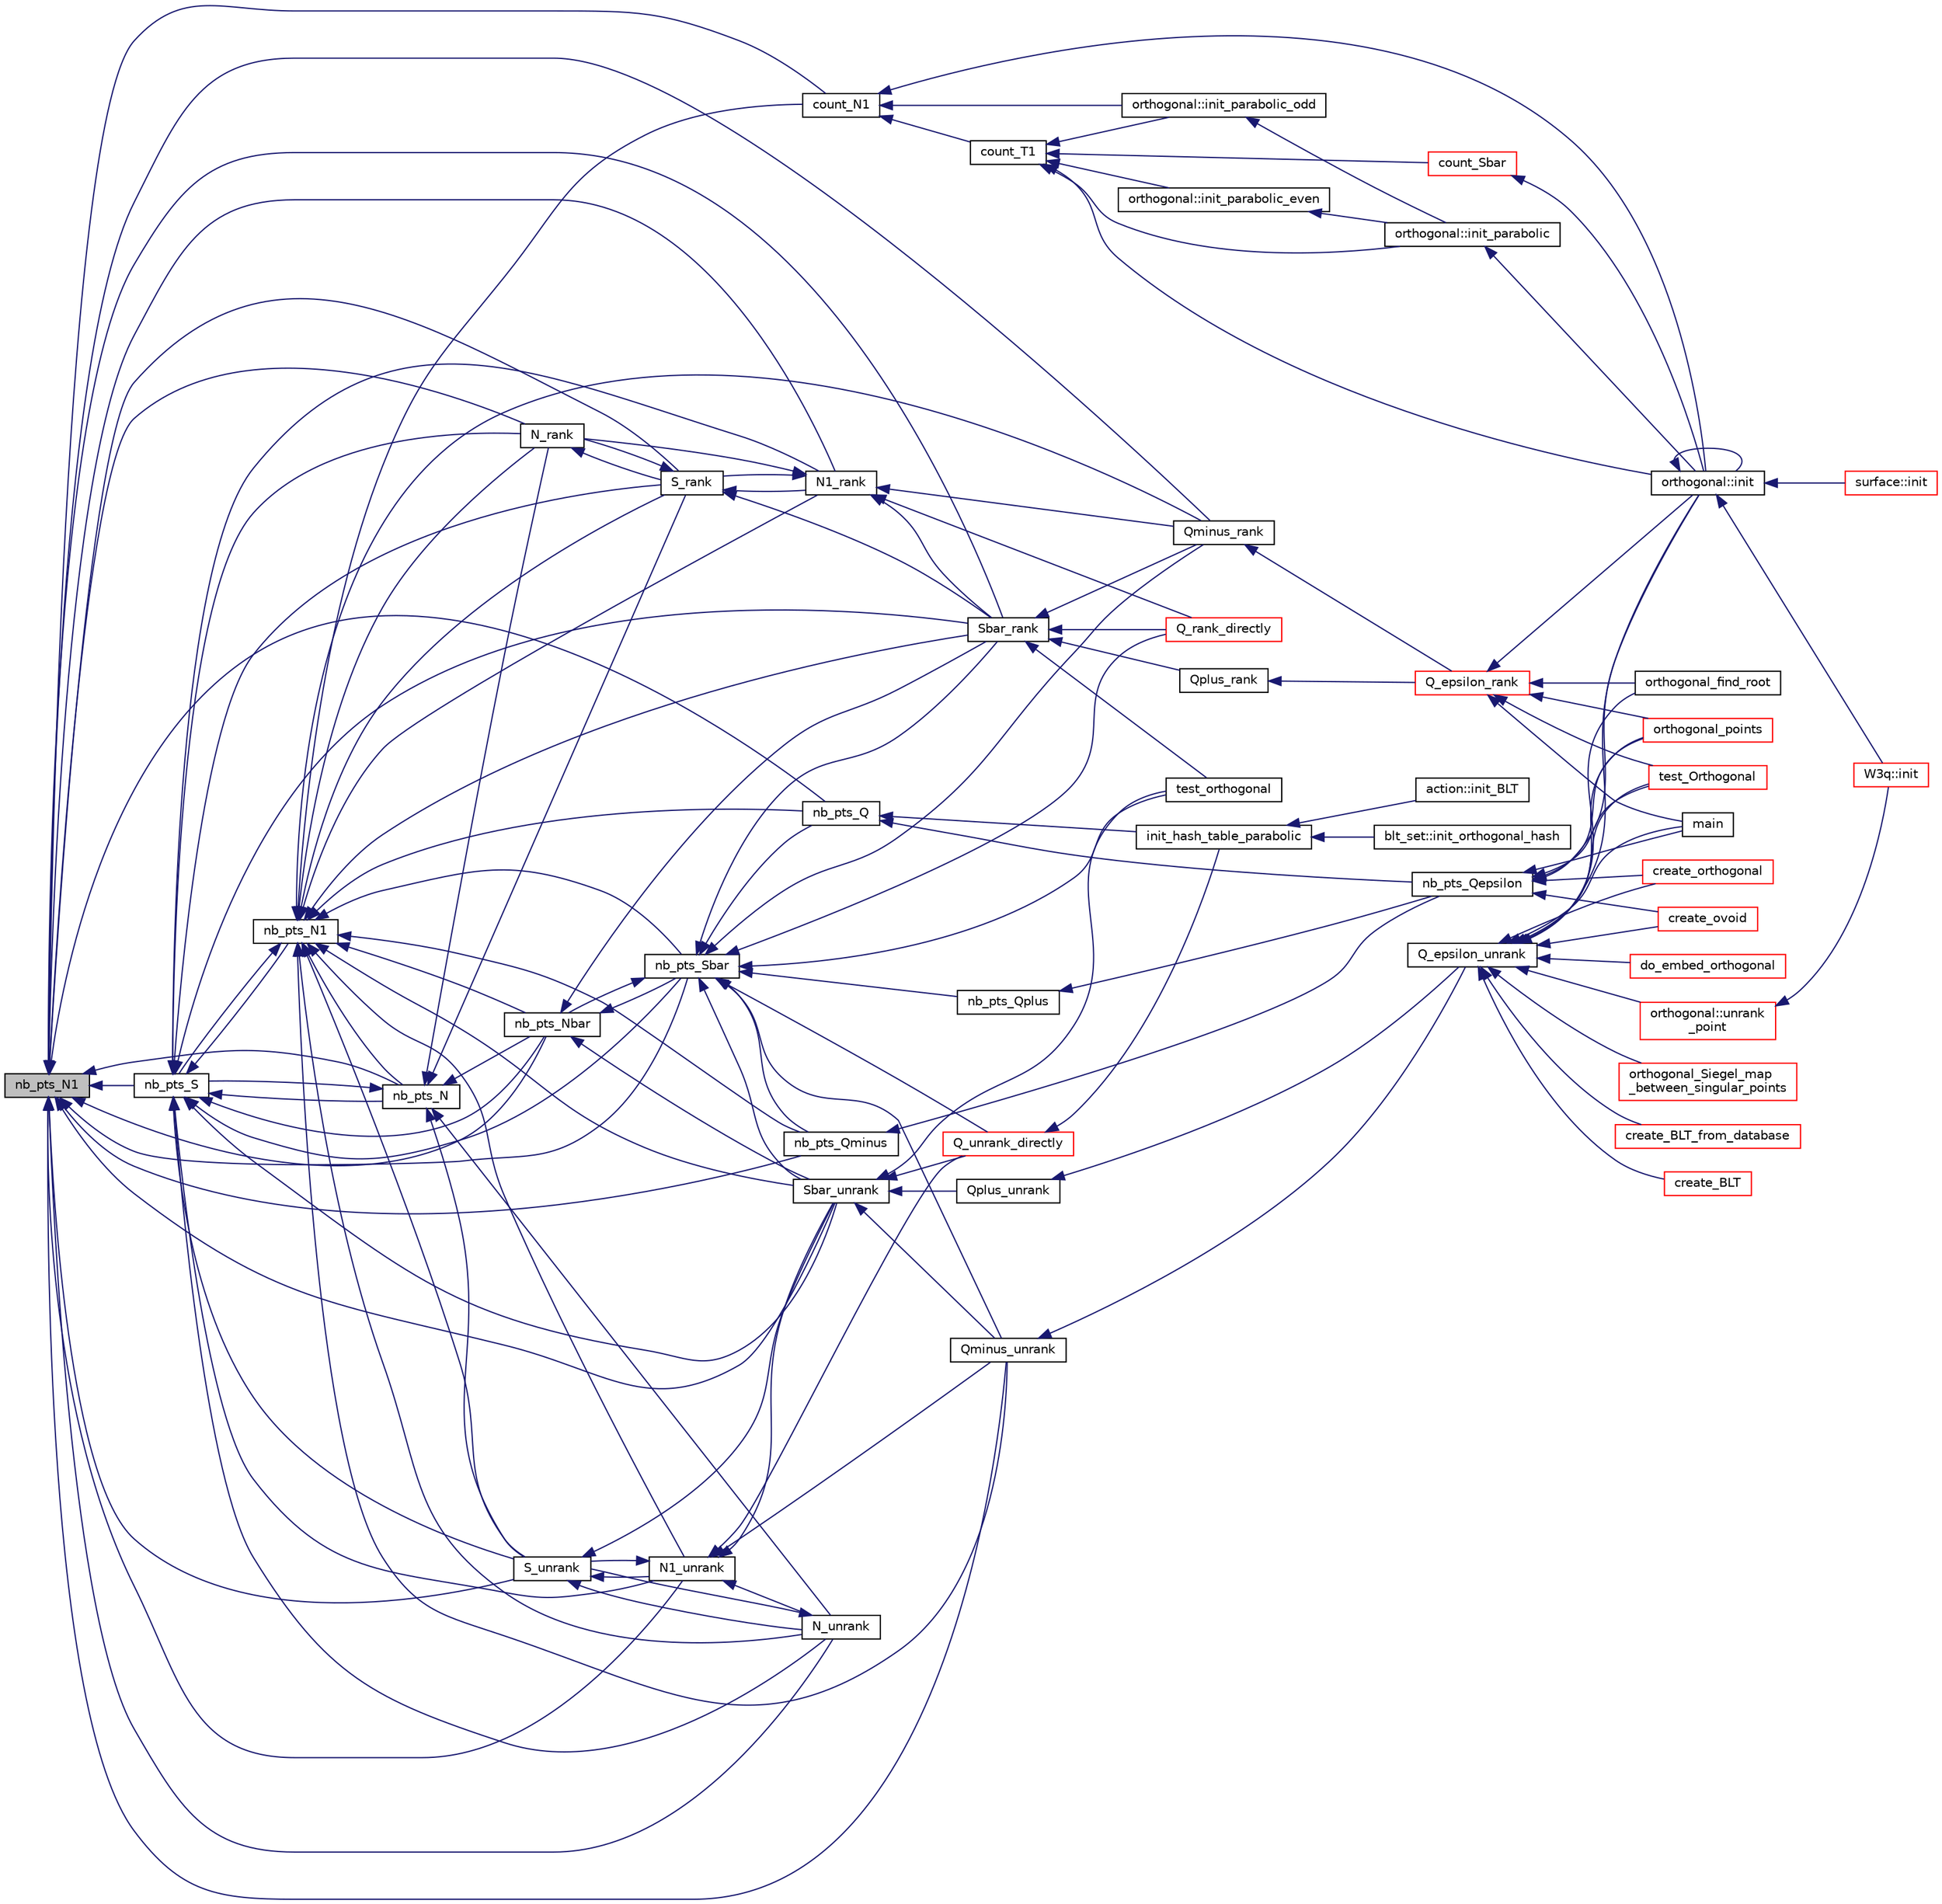 digraph "nb_pts_N1"
{
  edge [fontname="Helvetica",fontsize="10",labelfontname="Helvetica",labelfontsize="10"];
  node [fontname="Helvetica",fontsize="10",shape=record];
  rankdir="LR";
  Node8848 [label="nb_pts_N1",height=0.2,width=0.4,color="black", fillcolor="grey75", style="filled", fontcolor="black"];
  Node8848 -> Node8849 [dir="back",color="midnightblue",fontsize="10",style="solid",fontname="Helvetica"];
  Node8849 [label="count_N1",height=0.2,width=0.4,color="black", fillcolor="white", style="filled",URL="$db/da0/lib_2foundations_2geometry_2orthogonal__points_8_c.html#a879b579a4ddaffbc75b230e81e33dcf4"];
  Node8849 -> Node8850 [dir="back",color="midnightblue",fontsize="10",style="solid",fontname="Helvetica"];
  Node8850 [label="orthogonal::init",height=0.2,width=0.4,color="black", fillcolor="white", style="filled",URL="$d7/daa/classorthogonal.html#a8bd53ba30f34ac50889503f0f3ef6deb"];
  Node8850 -> Node8850 [dir="back",color="midnightblue",fontsize="10",style="solid",fontname="Helvetica"];
  Node8850 -> Node8851 [dir="back",color="midnightblue",fontsize="10",style="solid",fontname="Helvetica"];
  Node8851 [label="surface::init",height=0.2,width=0.4,color="red", fillcolor="white", style="filled",URL="$d5/d88/classsurface.html#a90570b0ca6ab02988159f2c40cb27308"];
  Node8850 -> Node8857 [dir="back",color="midnightblue",fontsize="10",style="solid",fontname="Helvetica"];
  Node8857 [label="W3q::init",height=0.2,width=0.4,color="red", fillcolor="white", style="filled",URL="$de/d2c/class_w3q.html#a215fe070895a4915537fcb1bfba4f777"];
  Node8849 -> Node8859 [dir="back",color="midnightblue",fontsize="10",style="solid",fontname="Helvetica"];
  Node8859 [label="orthogonal::init_parabolic_odd",height=0.2,width=0.4,color="black", fillcolor="white", style="filled",URL="$d7/daa/classorthogonal.html#adeb14ce7821acee632e1a1ca3975a201"];
  Node8859 -> Node8860 [dir="back",color="midnightblue",fontsize="10",style="solid",fontname="Helvetica"];
  Node8860 [label="orthogonal::init_parabolic",height=0.2,width=0.4,color="black", fillcolor="white", style="filled",URL="$d7/daa/classorthogonal.html#aef84a93f2f8973a3b5fc2d7d48b1d5ed"];
  Node8860 -> Node8850 [dir="back",color="midnightblue",fontsize="10",style="solid",fontname="Helvetica"];
  Node8849 -> Node8861 [dir="back",color="midnightblue",fontsize="10",style="solid",fontname="Helvetica"];
  Node8861 [label="count_T1",height=0.2,width=0.4,color="black", fillcolor="white", style="filled",URL="$db/da0/lib_2foundations_2geometry_2orthogonal__points_8_c.html#af42a0ed4f726c58cdeb601b55bddf0ce"];
  Node8861 -> Node8850 [dir="back",color="midnightblue",fontsize="10",style="solid",fontname="Helvetica"];
  Node8861 -> Node8860 [dir="back",color="midnightblue",fontsize="10",style="solid",fontname="Helvetica"];
  Node8861 -> Node8862 [dir="back",color="midnightblue",fontsize="10",style="solid",fontname="Helvetica"];
  Node8862 [label="orthogonal::init_parabolic_even",height=0.2,width=0.4,color="black", fillcolor="white", style="filled",URL="$d7/daa/classorthogonal.html#a495354fe027c383b4dd9ee3906dcde92"];
  Node8862 -> Node8860 [dir="back",color="midnightblue",fontsize="10",style="solid",fontname="Helvetica"];
  Node8861 -> Node8859 [dir="back",color="midnightblue",fontsize="10",style="solid",fontname="Helvetica"];
  Node8861 -> Node8863 [dir="back",color="midnightblue",fontsize="10",style="solid",fontname="Helvetica"];
  Node8863 [label="count_Sbar",height=0.2,width=0.4,color="red", fillcolor="white", style="filled",URL="$db/da0/lib_2foundations_2geometry_2orthogonal__points_8_c.html#a6b49fc2deeb261dc894f2fbe34a05e79"];
  Node8863 -> Node8850 [dir="back",color="midnightblue",fontsize="10",style="solid",fontname="Helvetica"];
  Node8848 -> Node8865 [dir="back",color="midnightblue",fontsize="10",style="solid",fontname="Helvetica"];
  Node8865 [label="nb_pts_Q",height=0.2,width=0.4,color="black", fillcolor="white", style="filled",URL="$db/da0/lib_2foundations_2geometry_2orthogonal__points_8_c.html#a625e7781bbd5d9989694bcf83e0ac558"];
  Node8865 -> Node8866 [dir="back",color="midnightblue",fontsize="10",style="solid",fontname="Helvetica"];
  Node8866 [label="nb_pts_Qepsilon",height=0.2,width=0.4,color="black", fillcolor="white", style="filled",URL="$db/da0/lib_2foundations_2geometry_2orthogonal__points_8_c.html#acbf91472684f545d7c79eecc893cc250"];
  Node8866 -> Node8867 [dir="back",color="midnightblue",fontsize="10",style="solid",fontname="Helvetica"];
  Node8867 [label="main",height=0.2,width=0.4,color="black", fillcolor="white", style="filled",URL="$d1/d15/apps_2combinatorics_2orthogonal_8_c.html#a3c04138a5bfe5d72780bb7e82a18e627"];
  Node8866 -> Node8850 [dir="back",color="midnightblue",fontsize="10",style="solid",fontname="Helvetica"];
  Node8866 -> Node8868 [dir="back",color="midnightblue",fontsize="10",style="solid",fontname="Helvetica"];
  Node8868 [label="create_ovoid",height=0.2,width=0.4,color="red", fillcolor="white", style="filled",URL="$d9/dbf/projective__space_2ovoid_8_c.html#a812088e2c64cb8a0834e9eacae4b92a6"];
  Node8866 -> Node8870 [dir="back",color="midnightblue",fontsize="10",style="solid",fontname="Helvetica"];
  Node8870 [label="test_Orthogonal",height=0.2,width=0.4,color="red", fillcolor="white", style="filled",URL="$db/da0/lib_2foundations_2geometry_2orthogonal__points_8_c.html#a071f90f8a33649e2d4a8f5c9a401a4f4"];
  Node8866 -> Node8872 [dir="back",color="midnightblue",fontsize="10",style="solid",fontname="Helvetica"];
  Node8872 [label="orthogonal_points",height=0.2,width=0.4,color="red", fillcolor="white", style="filled",URL="$d7/d83/points_8_c.html#a2a86a595e599aecd619f0046595252e4"];
  Node8866 -> Node8874 [dir="back",color="midnightblue",fontsize="10",style="solid",fontname="Helvetica"];
  Node8874 [label="create_orthogonal",height=0.2,width=0.4,color="red", fillcolor="white", style="filled",URL="$d4/d67/geometry_8h.html#af56e0787251ddb889edb236e423aff02"];
  Node8865 -> Node8876 [dir="back",color="midnightblue",fontsize="10",style="solid",fontname="Helvetica"];
  Node8876 [label="init_hash_table_parabolic",height=0.2,width=0.4,color="black", fillcolor="white", style="filled",URL="$db/da0/lib_2foundations_2geometry_2orthogonal__points_8_c.html#ac0501667678e59124c88842414489011"];
  Node8876 -> Node8877 [dir="back",color="midnightblue",fontsize="10",style="solid",fontname="Helvetica"];
  Node8877 [label="blt_set::init_orthogonal_hash",height=0.2,width=0.4,color="black", fillcolor="white", style="filled",URL="$d1/d3d/classblt__set.html#ad8a73370e16f2adf30172c3159ca8a74"];
  Node8876 -> Node8878 [dir="back",color="midnightblue",fontsize="10",style="solid",fontname="Helvetica"];
  Node8878 [label="action::init_BLT",height=0.2,width=0.4,color="black", fillcolor="white", style="filled",URL="$d2/d86/classaction.html#a0d33ca0ebe7467b984c3058520e02a0c"];
  Node8848 -> Node8879 [dir="back",color="midnightblue",fontsize="10",style="solid",fontname="Helvetica"];
  Node8879 [label="nb_pts_Qminus",height=0.2,width=0.4,color="black", fillcolor="white", style="filled",URL="$db/da0/lib_2foundations_2geometry_2orthogonal__points_8_c.html#afb08f069d48d59325fdeeb235003ac75"];
  Node8879 -> Node8866 [dir="back",color="midnightblue",fontsize="10",style="solid",fontname="Helvetica"];
  Node8848 -> Node8880 [dir="back",color="midnightblue",fontsize="10",style="solid",fontname="Helvetica"];
  Node8880 [label="Qminus_unrank",height=0.2,width=0.4,color="black", fillcolor="white", style="filled",URL="$db/da0/lib_2foundations_2geometry_2orthogonal__points_8_c.html#ac2dd18f435ab479095b836a483c12c7d"];
  Node8880 -> Node8881 [dir="back",color="midnightblue",fontsize="10",style="solid",fontname="Helvetica"];
  Node8881 [label="Q_epsilon_unrank",height=0.2,width=0.4,color="black", fillcolor="white", style="filled",URL="$db/da0/lib_2foundations_2geometry_2orthogonal__points_8_c.html#af162c4d30d4a6528299e37551c353e7b"];
  Node8881 -> Node8867 [dir="back",color="midnightblue",fontsize="10",style="solid",fontname="Helvetica"];
  Node8881 -> Node8882 [dir="back",color="midnightblue",fontsize="10",style="solid",fontname="Helvetica"];
  Node8882 [label="orthogonal::unrank\l_point",height=0.2,width=0.4,color="red", fillcolor="white", style="filled",URL="$d7/daa/classorthogonal.html#ab655117100f7c66c19817b84ac5ac0a0"];
  Node8882 -> Node8857 [dir="back",color="midnightblue",fontsize="10",style="solid",fontname="Helvetica"];
  Node8881 -> Node8850 [dir="back",color="midnightblue",fontsize="10",style="solid",fontname="Helvetica"];
  Node8881 -> Node8868 [dir="back",color="midnightblue",fontsize="10",style="solid",fontname="Helvetica"];
  Node8881 -> Node8870 [dir="back",color="midnightblue",fontsize="10",style="solid",fontname="Helvetica"];
  Node8881 -> Node9310 [dir="back",color="midnightblue",fontsize="10",style="solid",fontname="Helvetica"];
  Node9310 [label="orthogonal_Siegel_map\l_between_singular_points",height=0.2,width=0.4,color="red", fillcolor="white", style="filled",URL="$db/da0/lib_2foundations_2geometry_2orthogonal__points_8_c.html#a2c6c42534b7915aacd84bb9725488fa9"];
  Node8881 -> Node9312 [dir="back",color="midnightblue",fontsize="10",style="solid",fontname="Helvetica"];
  Node9312 [label="orthogonal_find_root",height=0.2,width=0.4,color="black", fillcolor="white", style="filled",URL="$db/da0/lib_2foundations_2geometry_2orthogonal__points_8_c.html#a6c7b16f839dc3e1ee95f61a37139c8a0"];
  Node8881 -> Node8872 [dir="back",color="midnightblue",fontsize="10",style="solid",fontname="Helvetica"];
  Node8881 -> Node9313 [dir="back",color="midnightblue",fontsize="10",style="solid",fontname="Helvetica"];
  Node9313 [label="create_BLT_from_database",height=0.2,width=0.4,color="red", fillcolor="white", style="filled",URL="$d4/d67/geometry_8h.html#a15bdf4e24e26757ef7b2e16f06afd1e6"];
  Node8881 -> Node9314 [dir="back",color="midnightblue",fontsize="10",style="solid",fontname="Helvetica"];
  Node9314 [label="create_BLT",height=0.2,width=0.4,color="red", fillcolor="white", style="filled",URL="$d4/d67/geometry_8h.html#a5a6f4081a90668e2e95f8e4886d241d9"];
  Node8881 -> Node8874 [dir="back",color="midnightblue",fontsize="10",style="solid",fontname="Helvetica"];
  Node8881 -> Node9315 [dir="back",color="midnightblue",fontsize="10",style="solid",fontname="Helvetica"];
  Node9315 [label="do_embed_orthogonal",height=0.2,width=0.4,color="red", fillcolor="white", style="filled",URL="$d4/d67/geometry_8h.html#a7b472fe7f4332da48b2e47e2370cf338"];
  Node8848 -> Node9317 [dir="back",color="midnightblue",fontsize="10",style="solid",fontname="Helvetica"];
  Node9317 [label="Qminus_rank",height=0.2,width=0.4,color="black", fillcolor="white", style="filled",URL="$db/da0/lib_2foundations_2geometry_2orthogonal__points_8_c.html#aec3e3dad3c2c12fa081edab0af2cb91a"];
  Node9317 -> Node9318 [dir="back",color="midnightblue",fontsize="10",style="solid",fontname="Helvetica"];
  Node9318 [label="Q_epsilon_rank",height=0.2,width=0.4,color="red", fillcolor="white", style="filled",URL="$db/da0/lib_2foundations_2geometry_2orthogonal__points_8_c.html#a0949e1151174e2988aa697cb31942e97"];
  Node9318 -> Node8867 [dir="back",color="midnightblue",fontsize="10",style="solid",fontname="Helvetica"];
  Node9318 -> Node8850 [dir="back",color="midnightblue",fontsize="10",style="solid",fontname="Helvetica"];
  Node9318 -> Node8870 [dir="back",color="midnightblue",fontsize="10",style="solid",fontname="Helvetica"];
  Node9318 -> Node9312 [dir="back",color="midnightblue",fontsize="10",style="solid",fontname="Helvetica"];
  Node9318 -> Node8872 [dir="back",color="midnightblue",fontsize="10",style="solid",fontname="Helvetica"];
  Node8848 -> Node9325 [dir="back",color="midnightblue",fontsize="10",style="solid",fontname="Helvetica"];
  Node9325 [label="nb_pts_S",height=0.2,width=0.4,color="black", fillcolor="white", style="filled",URL="$db/da0/lib_2foundations_2geometry_2orthogonal__points_8_c.html#a9bc3dec6e722644d182738102c3e04f3"];
  Node9325 -> Node9326 [dir="back",color="midnightblue",fontsize="10",style="solid",fontname="Helvetica"];
  Node9326 [label="nb_pts_N",height=0.2,width=0.4,color="black", fillcolor="white", style="filled",URL="$db/da0/lib_2foundations_2geometry_2orthogonal__points_8_c.html#a93e16898c27b1d1c0a6405a7b0615ba6"];
  Node9326 -> Node9325 [dir="back",color="midnightblue",fontsize="10",style="solid",fontname="Helvetica"];
  Node9326 -> Node9327 [dir="back",color="midnightblue",fontsize="10",style="solid",fontname="Helvetica"];
  Node9327 [label="nb_pts_Nbar",height=0.2,width=0.4,color="black", fillcolor="white", style="filled",URL="$db/da0/lib_2foundations_2geometry_2orthogonal__points_8_c.html#a51b4684a176c6841fd3cd6c34c684c2c"];
  Node9327 -> Node9328 [dir="back",color="midnightblue",fontsize="10",style="solid",fontname="Helvetica"];
  Node9328 [label="nb_pts_Sbar",height=0.2,width=0.4,color="black", fillcolor="white", style="filled",URL="$db/da0/lib_2foundations_2geometry_2orthogonal__points_8_c.html#a986dda26505c9934c771578b084f67cc"];
  Node9328 -> Node8865 [dir="back",color="midnightblue",fontsize="10",style="solid",fontname="Helvetica"];
  Node9328 -> Node9329 [dir="back",color="midnightblue",fontsize="10",style="solid",fontname="Helvetica"];
  Node9329 [label="nb_pts_Qplus",height=0.2,width=0.4,color="black", fillcolor="white", style="filled",URL="$db/da0/lib_2foundations_2geometry_2orthogonal__points_8_c.html#a4c95a5cbf04d2ff4889759cc15ae1464"];
  Node9329 -> Node8866 [dir="back",color="midnightblue",fontsize="10",style="solid",fontname="Helvetica"];
  Node9328 -> Node8879 [dir="back",color="midnightblue",fontsize="10",style="solid",fontname="Helvetica"];
  Node9328 -> Node9330 [dir="back",color="midnightblue",fontsize="10",style="solid",fontname="Helvetica"];
  Node9330 [label="Q_unrank_directly",height=0.2,width=0.4,color="red", fillcolor="white", style="filled",URL="$db/da0/lib_2foundations_2geometry_2orthogonal__points_8_c.html#a105e7e72249e78fcf0785c69099d90ce"];
  Node9330 -> Node8876 [dir="back",color="midnightblue",fontsize="10",style="solid",fontname="Helvetica"];
  Node9328 -> Node9337 [dir="back",color="midnightblue",fontsize="10",style="solid",fontname="Helvetica"];
  Node9337 [label="Q_rank_directly",height=0.2,width=0.4,color="red", fillcolor="white", style="filled",URL="$db/da0/lib_2foundations_2geometry_2orthogonal__points_8_c.html#a5f856abfc1a984dc77a7e21a239ab88e"];
  Node9328 -> Node8880 [dir="back",color="midnightblue",fontsize="10",style="solid",fontname="Helvetica"];
  Node9328 -> Node9317 [dir="back",color="midnightblue",fontsize="10",style="solid",fontname="Helvetica"];
  Node9328 -> Node9327 [dir="back",color="midnightblue",fontsize="10",style="solid",fontname="Helvetica"];
  Node9328 -> Node9347 [dir="back",color="midnightblue",fontsize="10",style="solid",fontname="Helvetica"];
  Node9347 [label="Sbar_unrank",height=0.2,width=0.4,color="black", fillcolor="white", style="filled",URL="$db/da0/lib_2foundations_2geometry_2orthogonal__points_8_c.html#a65d9b9ccfff12dd92f4f4e8360701c98"];
  Node9347 -> Node9330 [dir="back",color="midnightblue",fontsize="10",style="solid",fontname="Helvetica"];
  Node9347 -> Node9348 [dir="back",color="midnightblue",fontsize="10",style="solid",fontname="Helvetica"];
  Node9348 [label="Qplus_unrank",height=0.2,width=0.4,color="black", fillcolor="white", style="filled",URL="$db/da0/lib_2foundations_2geometry_2orthogonal__points_8_c.html#ad50512edd586919700e033744b4a03c8"];
  Node9348 -> Node8881 [dir="back",color="midnightblue",fontsize="10",style="solid",fontname="Helvetica"];
  Node9347 -> Node8880 [dir="back",color="midnightblue",fontsize="10",style="solid",fontname="Helvetica"];
  Node9347 -> Node9349 [dir="back",color="midnightblue",fontsize="10",style="solid",fontname="Helvetica"];
  Node9349 [label="test_orthogonal",height=0.2,width=0.4,color="black", fillcolor="white", style="filled",URL="$db/da0/lib_2foundations_2geometry_2orthogonal__points_8_c.html#ac991de424f12f1e96291c9df540caf16"];
  Node9328 -> Node9350 [dir="back",color="midnightblue",fontsize="10",style="solid",fontname="Helvetica"];
  Node9350 [label="Sbar_rank",height=0.2,width=0.4,color="black", fillcolor="white", style="filled",URL="$db/da0/lib_2foundations_2geometry_2orthogonal__points_8_c.html#a9f987613e1f3dd623ce4032443a5a4a3"];
  Node9350 -> Node9337 [dir="back",color="midnightblue",fontsize="10",style="solid",fontname="Helvetica"];
  Node9350 -> Node9351 [dir="back",color="midnightblue",fontsize="10",style="solid",fontname="Helvetica"];
  Node9351 [label="Qplus_rank",height=0.2,width=0.4,color="black", fillcolor="white", style="filled",URL="$db/da0/lib_2foundations_2geometry_2orthogonal__points_8_c.html#aaa1be357d007a845ce2866169d63afb7"];
  Node9351 -> Node9318 [dir="back",color="midnightblue",fontsize="10",style="solid",fontname="Helvetica"];
  Node9350 -> Node9317 [dir="back",color="midnightblue",fontsize="10",style="solid",fontname="Helvetica"];
  Node9350 -> Node9349 [dir="back",color="midnightblue",fontsize="10",style="solid",fontname="Helvetica"];
  Node9328 -> Node9349 [dir="back",color="midnightblue",fontsize="10",style="solid",fontname="Helvetica"];
  Node9327 -> Node9347 [dir="back",color="midnightblue",fontsize="10",style="solid",fontname="Helvetica"];
  Node9327 -> Node9350 [dir="back",color="midnightblue",fontsize="10",style="solid",fontname="Helvetica"];
  Node9326 -> Node9352 [dir="back",color="midnightblue",fontsize="10",style="solid",fontname="Helvetica"];
  Node9352 [label="S_unrank",height=0.2,width=0.4,color="black", fillcolor="white", style="filled",URL="$db/da0/lib_2foundations_2geometry_2orthogonal__points_8_c.html#a18964a35af25f1b4a85f4eaeb1543d92"];
  Node9352 -> Node9353 [dir="back",color="midnightblue",fontsize="10",style="solid",fontname="Helvetica"];
  Node9353 [label="N_unrank",height=0.2,width=0.4,color="black", fillcolor="white", style="filled",URL="$db/da0/lib_2foundations_2geometry_2orthogonal__points_8_c.html#ab79724bd19da3bc1b383550113f9d7aa"];
  Node9353 -> Node9352 [dir="back",color="midnightblue",fontsize="10",style="solid",fontname="Helvetica"];
  Node9352 -> Node9354 [dir="back",color="midnightblue",fontsize="10",style="solid",fontname="Helvetica"];
  Node9354 [label="N1_unrank",height=0.2,width=0.4,color="black", fillcolor="white", style="filled",URL="$db/da0/lib_2foundations_2geometry_2orthogonal__points_8_c.html#aa9427e27f7f207c1baff3a34cc5d78cf"];
  Node9354 -> Node9330 [dir="back",color="midnightblue",fontsize="10",style="solid",fontname="Helvetica"];
  Node9354 -> Node8880 [dir="back",color="midnightblue",fontsize="10",style="solid",fontname="Helvetica"];
  Node9354 -> Node9352 [dir="back",color="midnightblue",fontsize="10",style="solid",fontname="Helvetica"];
  Node9354 -> Node9353 [dir="back",color="midnightblue",fontsize="10",style="solid",fontname="Helvetica"];
  Node9354 -> Node9347 [dir="back",color="midnightblue",fontsize="10",style="solid",fontname="Helvetica"];
  Node9352 -> Node9347 [dir="back",color="midnightblue",fontsize="10",style="solid",fontname="Helvetica"];
  Node9326 -> Node9353 [dir="back",color="midnightblue",fontsize="10",style="solid",fontname="Helvetica"];
  Node9326 -> Node9355 [dir="back",color="midnightblue",fontsize="10",style="solid",fontname="Helvetica"];
  Node9355 [label="S_rank",height=0.2,width=0.4,color="black", fillcolor="white", style="filled",URL="$db/da0/lib_2foundations_2geometry_2orthogonal__points_8_c.html#a3a31f4ab7622dfd1d56e995cee509faa"];
  Node9355 -> Node9356 [dir="back",color="midnightblue",fontsize="10",style="solid",fontname="Helvetica"];
  Node9356 [label="N_rank",height=0.2,width=0.4,color="black", fillcolor="white", style="filled",URL="$db/da0/lib_2foundations_2geometry_2orthogonal__points_8_c.html#a750a27350273e325e879377a9ee17bbb"];
  Node9356 -> Node9355 [dir="back",color="midnightblue",fontsize="10",style="solid",fontname="Helvetica"];
  Node9355 -> Node9357 [dir="back",color="midnightblue",fontsize="10",style="solid",fontname="Helvetica"];
  Node9357 [label="N1_rank",height=0.2,width=0.4,color="black", fillcolor="white", style="filled",URL="$db/da0/lib_2foundations_2geometry_2orthogonal__points_8_c.html#aeb5e4527dd73fce52439f30400b9946a"];
  Node9357 -> Node9337 [dir="back",color="midnightblue",fontsize="10",style="solid",fontname="Helvetica"];
  Node9357 -> Node9317 [dir="back",color="midnightblue",fontsize="10",style="solid",fontname="Helvetica"];
  Node9357 -> Node9355 [dir="back",color="midnightblue",fontsize="10",style="solid",fontname="Helvetica"];
  Node9357 -> Node9356 [dir="back",color="midnightblue",fontsize="10",style="solid",fontname="Helvetica"];
  Node9357 -> Node9350 [dir="back",color="midnightblue",fontsize="10",style="solid",fontname="Helvetica"];
  Node9355 -> Node9350 [dir="back",color="midnightblue",fontsize="10",style="solid",fontname="Helvetica"];
  Node9326 -> Node9356 [dir="back",color="midnightblue",fontsize="10",style="solid",fontname="Helvetica"];
  Node9325 -> Node9358 [dir="back",color="midnightblue",fontsize="10",style="solid",fontname="Helvetica"];
  Node9358 [label="nb_pts_N1",height=0.2,width=0.4,color="black", fillcolor="white", style="filled",URL="$db/da0/lib_2foundations_2geometry_2orthogonal__points_8_c.html#ae0f2e1c76523db67b4ec9629ccc35bc6"];
  Node9358 -> Node8849 [dir="back",color="midnightblue",fontsize="10",style="solid",fontname="Helvetica"];
  Node9358 -> Node8865 [dir="back",color="midnightblue",fontsize="10",style="solid",fontname="Helvetica"];
  Node9358 -> Node8879 [dir="back",color="midnightblue",fontsize="10",style="solid",fontname="Helvetica"];
  Node9358 -> Node8880 [dir="back",color="midnightblue",fontsize="10",style="solid",fontname="Helvetica"];
  Node9358 -> Node9317 [dir="back",color="midnightblue",fontsize="10",style="solid",fontname="Helvetica"];
  Node9358 -> Node9325 [dir="back",color="midnightblue",fontsize="10",style="solid",fontname="Helvetica"];
  Node9358 -> Node9326 [dir="back",color="midnightblue",fontsize="10",style="solid",fontname="Helvetica"];
  Node9358 -> Node9328 [dir="back",color="midnightblue",fontsize="10",style="solid",fontname="Helvetica"];
  Node9358 -> Node9327 [dir="back",color="midnightblue",fontsize="10",style="solid",fontname="Helvetica"];
  Node9358 -> Node9352 [dir="back",color="midnightblue",fontsize="10",style="solid",fontname="Helvetica"];
  Node9358 -> Node9353 [dir="back",color="midnightblue",fontsize="10",style="solid",fontname="Helvetica"];
  Node9358 -> Node9354 [dir="back",color="midnightblue",fontsize="10",style="solid",fontname="Helvetica"];
  Node9358 -> Node9347 [dir="back",color="midnightblue",fontsize="10",style="solid",fontname="Helvetica"];
  Node9358 -> Node9355 [dir="back",color="midnightblue",fontsize="10",style="solid",fontname="Helvetica"];
  Node9358 -> Node9356 [dir="back",color="midnightblue",fontsize="10",style="solid",fontname="Helvetica"];
  Node9358 -> Node9357 [dir="back",color="midnightblue",fontsize="10",style="solid",fontname="Helvetica"];
  Node9358 -> Node9350 [dir="back",color="midnightblue",fontsize="10",style="solid",fontname="Helvetica"];
  Node9325 -> Node9328 [dir="back",color="midnightblue",fontsize="10",style="solid",fontname="Helvetica"];
  Node9325 -> Node9327 [dir="back",color="midnightblue",fontsize="10",style="solid",fontname="Helvetica"];
  Node9325 -> Node9352 [dir="back",color="midnightblue",fontsize="10",style="solid",fontname="Helvetica"];
  Node9325 -> Node9353 [dir="back",color="midnightblue",fontsize="10",style="solid",fontname="Helvetica"];
  Node9325 -> Node9354 [dir="back",color="midnightblue",fontsize="10",style="solid",fontname="Helvetica"];
  Node9325 -> Node9347 [dir="back",color="midnightblue",fontsize="10",style="solid",fontname="Helvetica"];
  Node9325 -> Node9355 [dir="back",color="midnightblue",fontsize="10",style="solid",fontname="Helvetica"];
  Node9325 -> Node9356 [dir="back",color="midnightblue",fontsize="10",style="solid",fontname="Helvetica"];
  Node9325 -> Node9357 [dir="back",color="midnightblue",fontsize="10",style="solid",fontname="Helvetica"];
  Node9325 -> Node9350 [dir="back",color="midnightblue",fontsize="10",style="solid",fontname="Helvetica"];
  Node8848 -> Node9326 [dir="back",color="midnightblue",fontsize="10",style="solid",fontname="Helvetica"];
  Node8848 -> Node9328 [dir="back",color="midnightblue",fontsize="10",style="solid",fontname="Helvetica"];
  Node8848 -> Node9327 [dir="back",color="midnightblue",fontsize="10",style="solid",fontname="Helvetica"];
  Node8848 -> Node9352 [dir="back",color="midnightblue",fontsize="10",style="solid",fontname="Helvetica"];
  Node8848 -> Node9353 [dir="back",color="midnightblue",fontsize="10",style="solid",fontname="Helvetica"];
  Node8848 -> Node9354 [dir="back",color="midnightblue",fontsize="10",style="solid",fontname="Helvetica"];
  Node8848 -> Node9347 [dir="back",color="midnightblue",fontsize="10",style="solid",fontname="Helvetica"];
  Node8848 -> Node9355 [dir="back",color="midnightblue",fontsize="10",style="solid",fontname="Helvetica"];
  Node8848 -> Node9356 [dir="back",color="midnightblue",fontsize="10",style="solid",fontname="Helvetica"];
  Node8848 -> Node9357 [dir="back",color="midnightblue",fontsize="10",style="solid",fontname="Helvetica"];
  Node8848 -> Node9350 [dir="back",color="midnightblue",fontsize="10",style="solid",fontname="Helvetica"];
}
